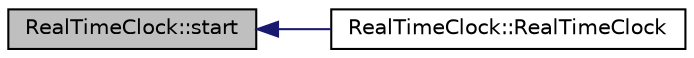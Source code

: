 digraph G
{
  edge [fontname="Helvetica",fontsize="10",labelfontname="Helvetica",labelfontsize="10"];
  node [fontname="Helvetica",fontsize="10",shape=record];
  rankdir=LR;
  Node1 [label="RealTimeClock::start",height=0.2,width=0.4,color="black", fillcolor="grey75", style="filled" fontcolor="black"];
  Node1 -> Node2 [dir=back,color="midnightblue",fontsize="10",style="solid",fontname="Helvetica"];
  Node2 [label="RealTimeClock::RealTimeClock",height=0.2,width=0.4,color="black", fillcolor="white", style="filled",URL="$class_real_time_clock.html#a02c3e799d7541e2917ef46e71146ed90"];
}
